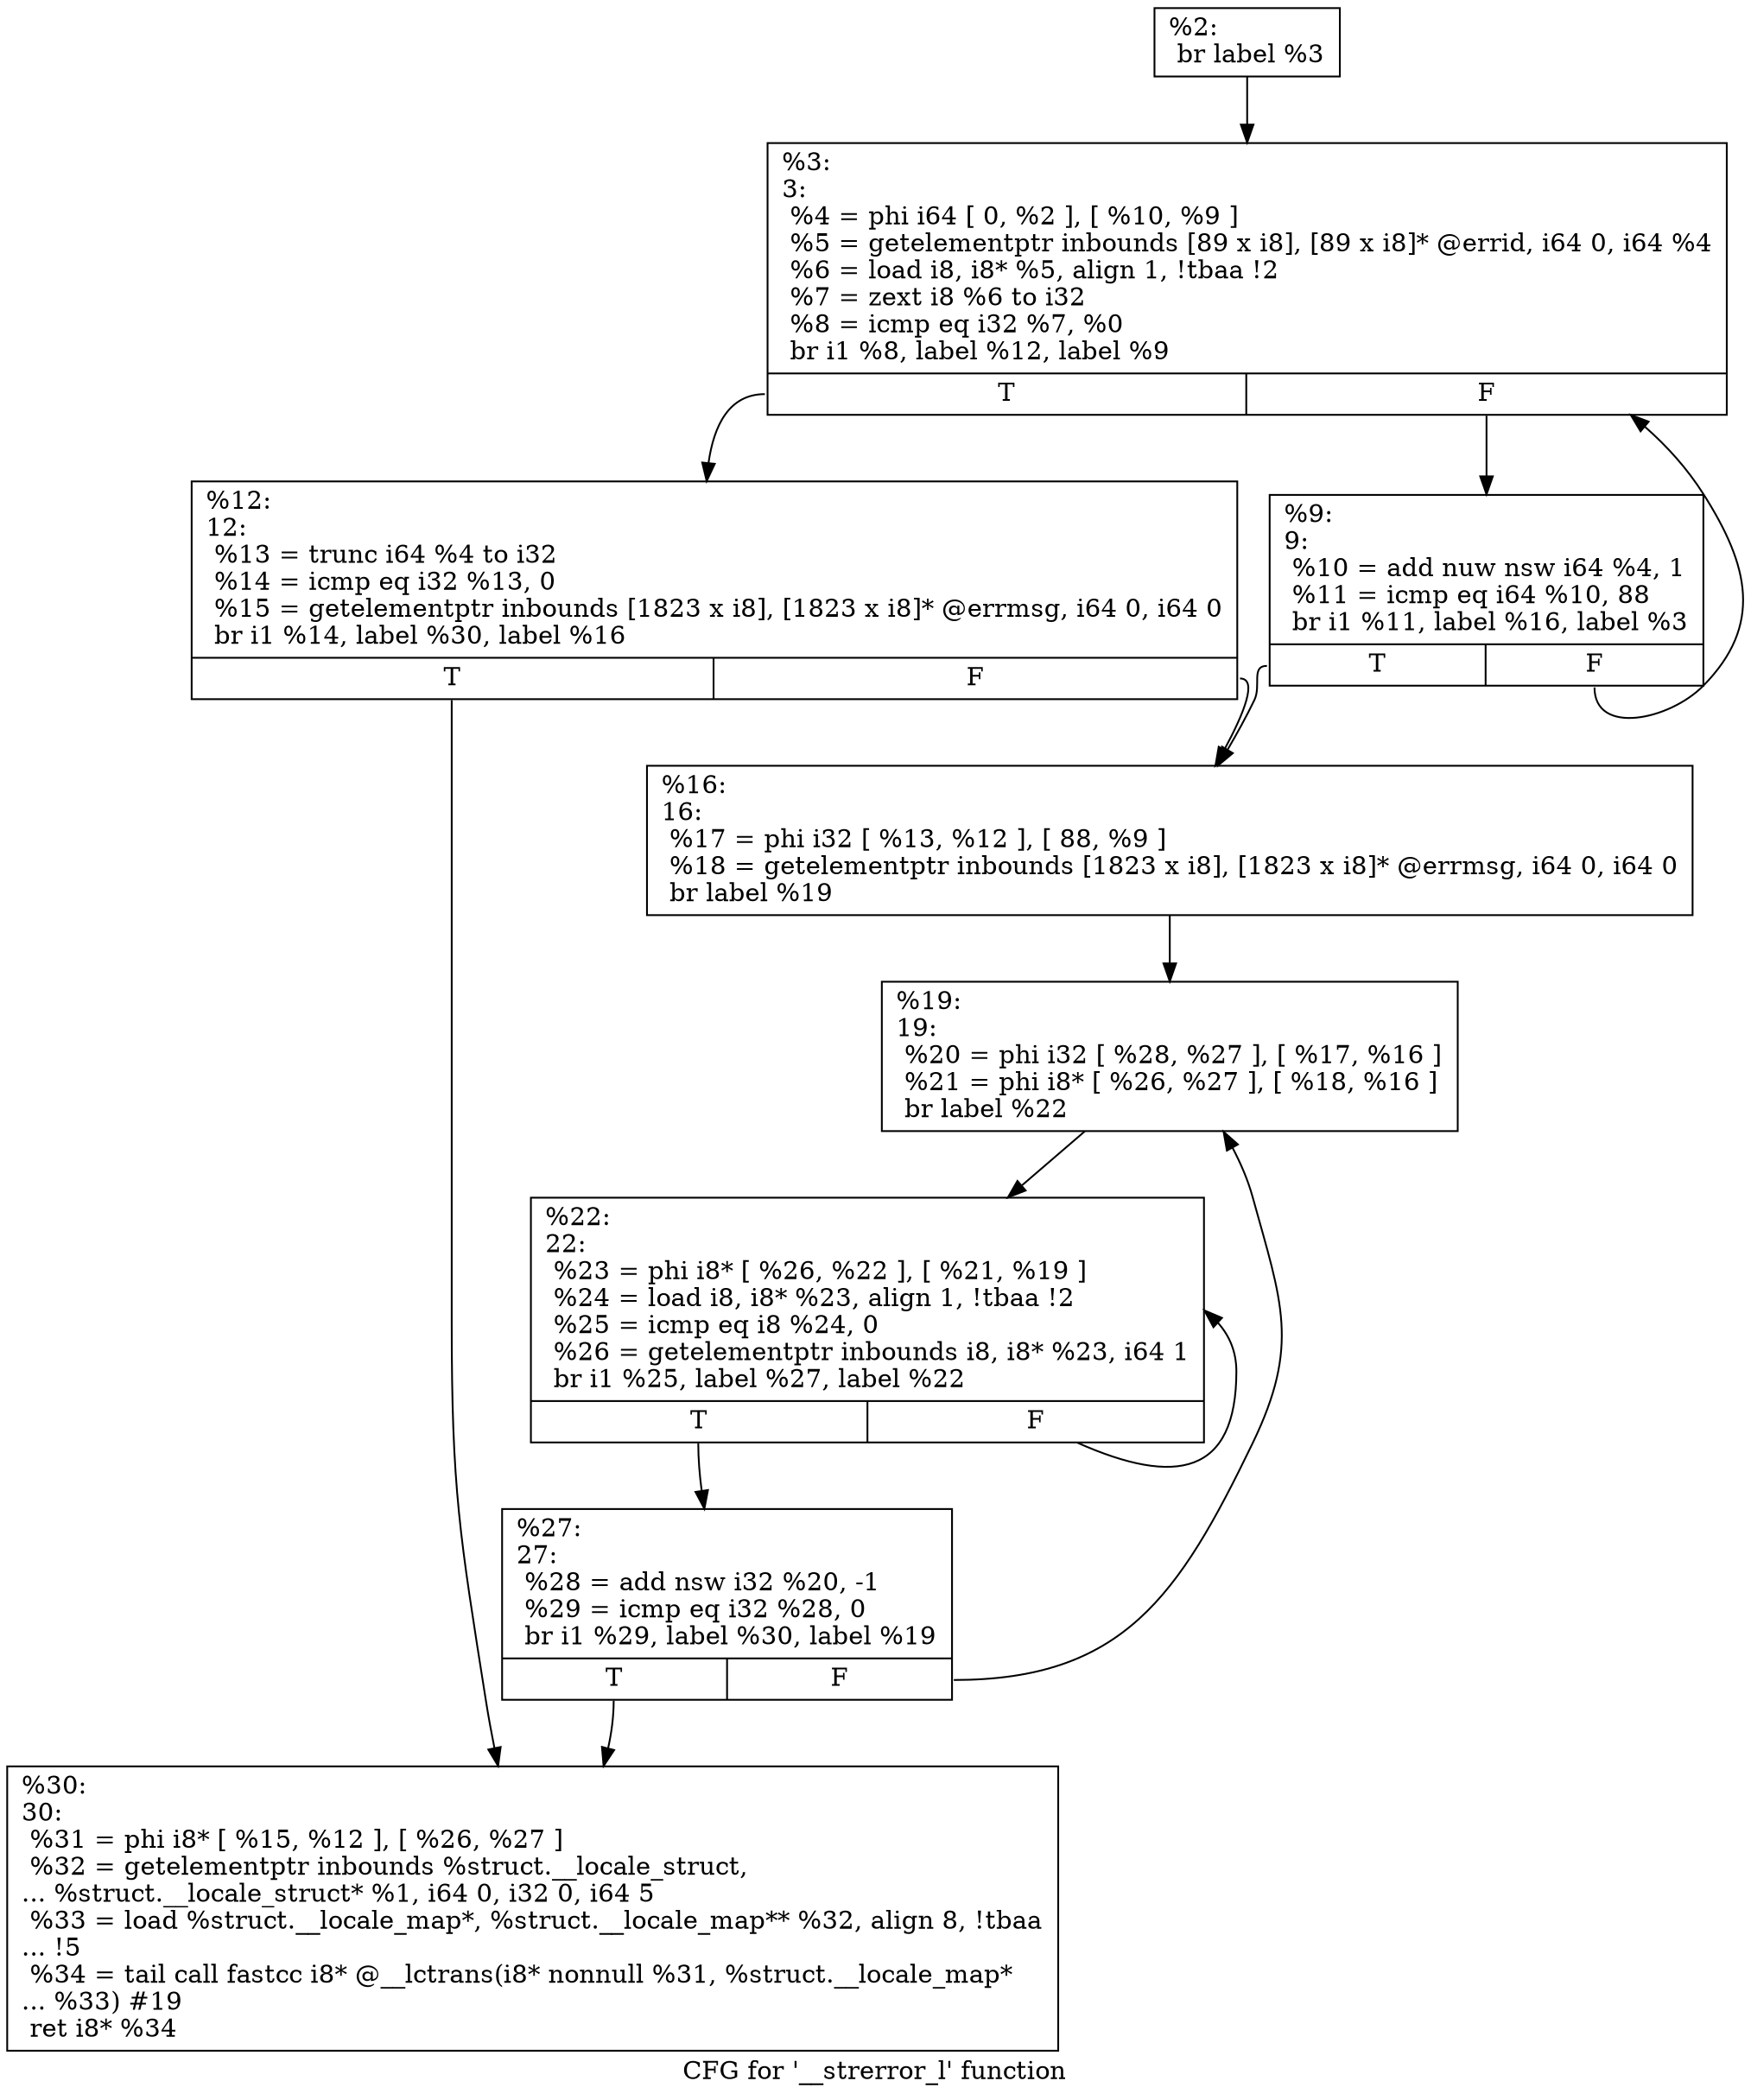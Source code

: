 digraph "CFG for '__strerror_l' function" {
	label="CFG for '__strerror_l' function";

	Node0x28b3460 [shape=record,label="{%2:\l  br label %3\l}"];
	Node0x28b3460 -> Node0x28b34b0;
	Node0x28b34b0 [shape=record,label="{%3:\l3:                                                \l  %4 = phi i64 [ 0, %2 ], [ %10, %9 ]\l  %5 = getelementptr inbounds [89 x i8], [89 x i8]* @errid, i64 0, i64 %4\l  %6 = load i8, i8* %5, align 1, !tbaa !2\l  %7 = zext i8 %6 to i32\l  %8 = icmp eq i32 %7, %0\l  br i1 %8, label %12, label %9\l|{<s0>T|<s1>F}}"];
	Node0x28b34b0:s0 -> Node0x28b3550;
	Node0x28b34b0:s1 -> Node0x28b3500;
	Node0x28b3500 [shape=record,label="{%9:\l9:                                                \l  %10 = add nuw nsw i64 %4, 1\l  %11 = icmp eq i64 %10, 88\l  br i1 %11, label %16, label %3\l|{<s0>T|<s1>F}}"];
	Node0x28b3500:s0 -> Node0x28b35a0;
	Node0x28b3500:s1 -> Node0x28b34b0;
	Node0x28b3550 [shape=record,label="{%12:\l12:                                               \l  %13 = trunc i64 %4 to i32\l  %14 = icmp eq i32 %13, 0\l  %15 = getelementptr inbounds [1823 x i8], [1823 x i8]* @errmsg, i64 0, i64 0\l  br i1 %14, label %30, label %16\l|{<s0>T|<s1>F}}"];
	Node0x28b3550:s0 -> Node0x28b36e0;
	Node0x28b3550:s1 -> Node0x28b35a0;
	Node0x28b35a0 [shape=record,label="{%16:\l16:                                               \l  %17 = phi i32 [ %13, %12 ], [ 88, %9 ]\l  %18 = getelementptr inbounds [1823 x i8], [1823 x i8]* @errmsg, i64 0, i64 0\l  br label %19\l}"];
	Node0x28b35a0 -> Node0x28b35f0;
	Node0x28b35f0 [shape=record,label="{%19:\l19:                                               \l  %20 = phi i32 [ %28, %27 ], [ %17, %16 ]\l  %21 = phi i8* [ %26, %27 ], [ %18, %16 ]\l  br label %22\l}"];
	Node0x28b35f0 -> Node0x28b3640;
	Node0x28b3640 [shape=record,label="{%22:\l22:                                               \l  %23 = phi i8* [ %26, %22 ], [ %21, %19 ]\l  %24 = load i8, i8* %23, align 1, !tbaa !2\l  %25 = icmp eq i8 %24, 0\l  %26 = getelementptr inbounds i8, i8* %23, i64 1\l  br i1 %25, label %27, label %22\l|{<s0>T|<s1>F}}"];
	Node0x28b3640:s0 -> Node0x28b3690;
	Node0x28b3640:s1 -> Node0x28b3640;
	Node0x28b3690 [shape=record,label="{%27:\l27:                                               \l  %28 = add nsw i32 %20, -1\l  %29 = icmp eq i32 %28, 0\l  br i1 %29, label %30, label %19\l|{<s0>T|<s1>F}}"];
	Node0x28b3690:s0 -> Node0x28b36e0;
	Node0x28b3690:s1 -> Node0x28b35f0;
	Node0x28b36e0 [shape=record,label="{%30:\l30:                                               \l  %31 = phi i8* [ %15, %12 ], [ %26, %27 ]\l  %32 = getelementptr inbounds %struct.__locale_struct,\l... %struct.__locale_struct* %1, i64 0, i32 0, i64 5\l  %33 = load %struct.__locale_map*, %struct.__locale_map** %32, align 8, !tbaa\l... !5\l  %34 = tail call fastcc i8* @__lctrans(i8* nonnull %31, %struct.__locale_map*\l... %33) #19\l  ret i8* %34\l}"];
}
